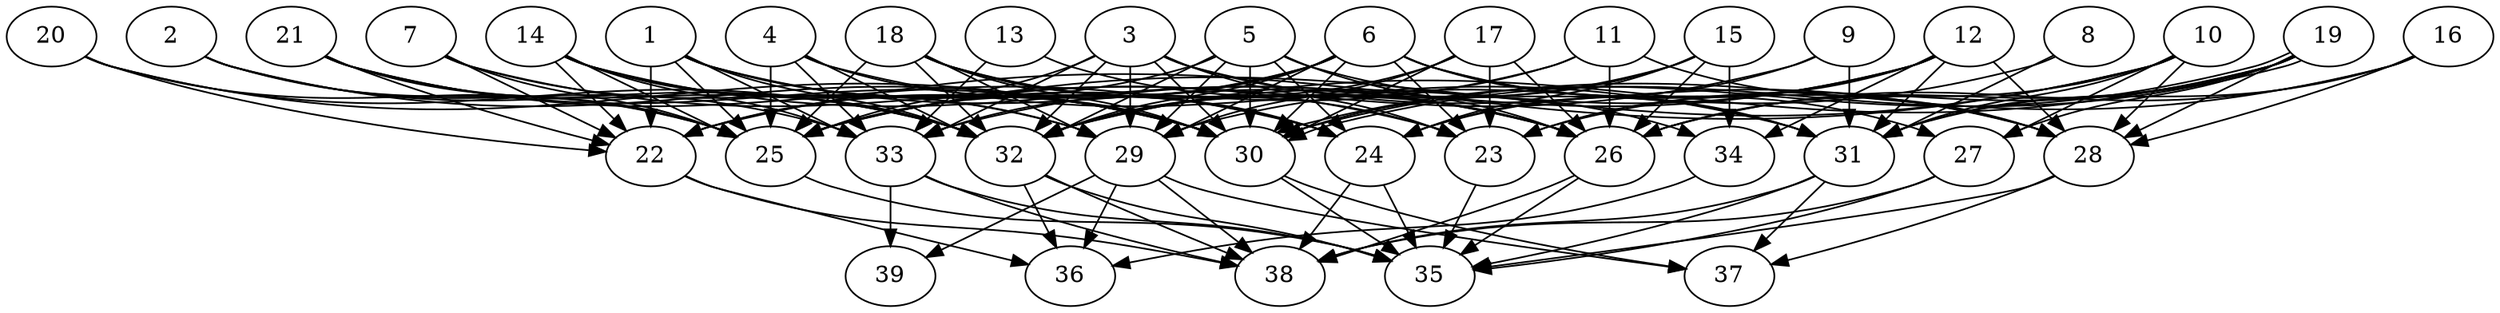 // DAG (tier=3-complex, mode=data, n=39, ccr=0.524, fat=0.879, density=0.750, regular=0.317, jump=0.215, mindata=4194304, maxdata=33554432)
// DAG automatically generated by daggen at Sun Aug 24 16:33:35 2025
// /home/ermia/Project/Environments/daggen/bin/daggen --dot --ccr 0.524 --fat 0.879 --regular 0.317 --density 0.750 --jump 0.215 --mindata 4194304 --maxdata 33554432 -n 39 
digraph G {
  1 [size="24390776235118940913664", alpha="0.17", expect_size="12195388117559470456832"]
  1 -> 22 [size ="6728326659964928"]
  1 -> 24 [size ="6728326659964928"]
  1 -> 25 [size ="6728326659964928"]
  1 -> 26 [size ="6728326659964928"]
  1 -> 30 [size ="6728326659964928"]
  1 -> 32 [size ="6728326659964928"]
  1 -> 33 [size ="6728326659964928"]
  2 [size="2598514194446081", alpha="0.01", expect_size="1299257097223040"]
  2 -> 25 [size ="288258105802752"]
  2 -> 30 [size ="288258105802752"]
  2 -> 32 [size ="288258105802752"]
  2 -> 33 [size ="288258105802752"]
  3 [size="36230308482617134022656", alpha="0.08", expect_size="18115154241308567011328"]
  3 -> 23 [size ="8759339141562368"]
  3 -> 25 [size ="8759339141562368"]
  3 -> 28 [size ="8759339141562368"]
  3 -> 29 [size ="8759339141562368"]
  3 -> 30 [size ="8759339141562368"]
  3 -> 32 [size ="8759339141562368"]
  3 -> 33 [size ="8759339141562368"]
  3 -> 34 [size ="8759339141562368"]
  4 [size="264729388788154016", alpha="0.14", expect_size="132364694394077008"]
  4 -> 25 [size ="152733810163712"]
  4 -> 30 [size ="152733810163712"]
  4 -> 31 [size ="152733810163712"]
  4 -> 32 [size ="152733810163712"]
  4 -> 33 [size ="152733810163712"]
  5 [size="127806612170458912", alpha="0.20", expect_size="63903306085229456"]
  5 -> 22 [size ="223871445762048"]
  5 -> 24 [size ="223871445762048"]
  5 -> 26 [size ="223871445762048"]
  5 -> 29 [size ="223871445762048"]
  5 -> 30 [size ="223871445762048"]
  5 -> 31 [size ="223871445762048"]
  5 -> 32 [size ="223871445762048"]
  6 [size="482698061904432896", alpha="0.17", expect_size="241349030952216448"]
  6 -> 22 [size ="683408787243008"]
  6 -> 23 [size ="683408787243008"]
  6 -> 25 [size ="683408787243008"]
  6 -> 27 [size ="683408787243008"]
  6 -> 28 [size ="683408787243008"]
  6 -> 29 [size ="683408787243008"]
  6 -> 30 [size ="683408787243008"]
  6 -> 31 [size ="683408787243008"]
  6 -> 32 [size ="683408787243008"]
  6 -> 33 [size ="683408787243008"]
  7 [size="57498400311343480", alpha="0.04", expect_size="28749200155671740"]
  7 -> 22 [size ="1543808848232448"]
  7 -> 23 [size ="1543808848232448"]
  7 -> 25 [size ="1543808848232448"]
  7 -> 29 [size ="1543808848232448"]
  8 [size="490988179441627712", alpha="0.15", expect_size="245494089720813856"]
  8 -> 29 [size ="7770277203148800"]
  8 -> 31 [size ="7770277203148800"]
  9 [size="32840405007947800772608", alpha="0.00", expect_size="16420202503973900386304"]
  9 -> 24 [size ="8204063061573632"]
  9 -> 25 [size ="8204063061573632"]
  9 -> 31 [size ="8204063061573632"]
  10 [size="10491203742099007488", alpha="0.17", expect_size="5245601871049503744"]
  10 -> 22 [size ="6795011731488768"]
  10 -> 25 [size ="6795011731488768"]
  10 -> 26 [size ="6795011731488768"]
  10 -> 27 [size ="6795011731488768"]
  10 -> 28 [size ="6795011731488768"]
  10 -> 31 [size ="6795011731488768"]
  11 [size="420829306928550400", alpha="0.19", expect_size="210414653464275200"]
  11 -> 25 [size ="8005380013555712"]
  11 -> 26 [size ="8005380013555712"]
  11 -> 28 [size ="8005380013555712"]
  11 -> 32 [size ="8005380013555712"]
  12 [size="3114878895666990415872", alpha="0.08", expect_size="1557439447833495207936"]
  12 -> 23 [size ="1706281823895552"]
  12 -> 24 [size ="1706281823895552"]
  12 -> 28 [size ="1706281823895552"]
  12 -> 31 [size ="1706281823895552"]
  12 -> 32 [size ="1706281823895552"]
  12 -> 33 [size ="1706281823895552"]
  12 -> 34 [size ="1706281823895552"]
  13 [size="84858727534133888", alpha="0.11", expect_size="42429363767066944"]
  13 -> 26 [size ="1750350377779200"]
  13 -> 33 [size ="1750350377779200"]
  14 [size="159513569064403520", alpha="0.04", expect_size="79756784532201760"]
  14 -> 22 [size ="6832786296012800"]
  14 -> 25 [size ="6832786296012800"]
  14 -> 26 [size ="6832786296012800"]
  14 -> 29 [size ="6832786296012800"]
  14 -> 30 [size ="6832786296012800"]
  14 -> 32 [size ="6832786296012800"]
  14 -> 33 [size ="6832786296012800"]
  15 [size="5867524028567705600", alpha="0.14", expect_size="2933762014283852800"]
  15 -> 24 [size ="6081368555520000"]
  15 -> 26 [size ="6081368555520000"]
  15 -> 30 [size ="6081368555520000"]
  15 -> 32 [size ="6081368555520000"]
  15 -> 34 [size ="6081368555520000"]
  16 [size="6832229936360094", alpha="0.03", expect_size="3416114968180047"]
  16 -> 26 [size ="769394141560832"]
  16 -> 28 [size ="769394141560832"]
  16 -> 30 [size ="769394141560832"]
  16 -> 31 [size ="769394141560832"]
  17 [size="94511789175020496", alpha="0.14", expect_size="47255894587510248"]
  17 -> 23 [size ="6762104421875712"]
  17 -> 26 [size ="6762104421875712"]
  17 -> 29 [size ="6762104421875712"]
  17 -> 30 [size ="6762104421875712"]
  17 -> 32 [size ="6762104421875712"]
  18 [size="3061072138296711168", alpha="0.09", expect_size="1530536069148355584"]
  18 -> 23 [size ="3027968729284608"]
  18 -> 24 [size ="3027968729284608"]
  18 -> 25 [size ="3027968729284608"]
  18 -> 26 [size ="3027968729284608"]
  18 -> 29 [size ="3027968729284608"]
  18 -> 30 [size ="3027968729284608"]
  18 -> 32 [size ="3027968729284608"]
  19 [size="10164478127503636", alpha="0.08", expect_size="5082239063751818"]
  19 -> 23 [size ="196102376652800"]
  19 -> 26 [size ="196102376652800"]
  19 -> 27 [size ="196102376652800"]
  19 -> 28 [size ="196102376652800"]
  19 -> 30 [size ="196102376652800"]
  19 -> 30 [size ="196102376652800"]
  19 -> 31 [size ="196102376652800"]
  19 -> 32 [size ="196102376652800"]
  20 [size="2661591768211250", alpha="0.08", expect_size="1330795884105625"]
  20 -> 22 [size ="279087511764992"]
  20 -> 25 [size ="279087511764992"]
  20 -> 30 [size ="279087511764992"]
  20 -> 32 [size ="279087511764992"]
  21 [size="87139219861196576", alpha="0.12", expect_size="43569609930598288"]
  21 -> 22 [size ="5501424288923648"]
  21 -> 24 [size ="5501424288923648"]
  21 -> 25 [size ="5501424288923648"]
  21 -> 30 [size ="5501424288923648"]
  21 -> 32 [size ="5501424288923648"]
  22 [size="4370068502179693461504", alpha="0.04", expect_size="2185034251089846730752"]
  22 -> 36 [size ="2138366539726848"]
  22 -> 38 [size ="2138366539726848"]
  23 [size="2855712633474768896", alpha="0.15", expect_size="1427856316737384448"]
  23 -> 35 [size ="3186497473740800"]
  24 [size="1173762160759447552", alpha="0.01", expect_size="586881080379723776"]
  24 -> 35 [size ="823995523923968"]
  24 -> 38 [size ="823995523923968"]
  25 [size="1263754272268108288", alpha="0.01", expect_size="631877136134054144"]
  25 -> 35 [size ="2941889263173632"]
  26 [size="24557400700045144", alpha="0.05", expect_size="12278700350022572"]
  26 -> 35 [size ="1040462278295552"]
  26 -> 38 [size ="1040462278295552"]
  27 [size="215406113125549735936", alpha="0.02", expect_size="107703056562774867968"]
  27 -> 35 [size ="287471858352128"]
  27 -> 38 [size ="287471858352128"]
  28 [size="241222929612046336", alpha="0.13", expect_size="120611464806023168"]
  28 -> 35 [size ="7599657748267008"]
  28 -> 37 [size ="7599657748267008"]
  29 [size="122321124665561392", alpha="0.20", expect_size="61160562332780696"]
  29 -> 36 [size ="3444951534796800"]
  29 -> 37 [size ="3444951534796800"]
  29 -> 38 [size ="3444951534796800"]
  29 -> 39 [size ="3444951534796800"]
  30 [size="67892426046521288", alpha="0.07", expect_size="33946213023260644"]
  30 -> 35 [size ="6425810705580032"]
  30 -> 37 [size ="6425810705580032"]
  31 [size="653725932010586368", alpha="0.09", expect_size="326862966005293184"]
  31 -> 35 [size ="973741865566208"]
  31 -> 37 [size ="973741865566208"]
  31 -> 38 [size ="973741865566208"]
  32 [size="7269851393248374816768", alpha="0.01", expect_size="3634925696624187408384"]
  32 -> 35 [size ="3002204990472192"]
  32 -> 36 [size ="3002204990472192"]
  32 -> 38 [size ="3002204990472192"]
  33 [size="8987875312037137408", alpha="0.04", expect_size="4493937656018568704"]
  33 -> 35 [size ="8544896625410048"]
  33 -> 38 [size ="8544896625410048"]
  33 -> 39 [size ="8544896625410048"]
  34 [size="7106237317513216000000", alpha="0.11", expect_size="3553118658756608000000"]
  34 -> 36 [size ="2956989562880000"]
  35 [size="34652880159536252", alpha="0.07", expect_size="17326440079768126"]
  36 [size="72102966767406144", alpha="0.03", expect_size="36051483383703072"]
  37 [size="112529015915441648", alpha="0.11", expect_size="56264507957720824"]
  38 [size="1499121433502707712", alpha="0.10", expect_size="749560716751353856"]
  39 [size="4193494601593318801408", alpha="0.18", expect_size="2096747300796659400704"]
}